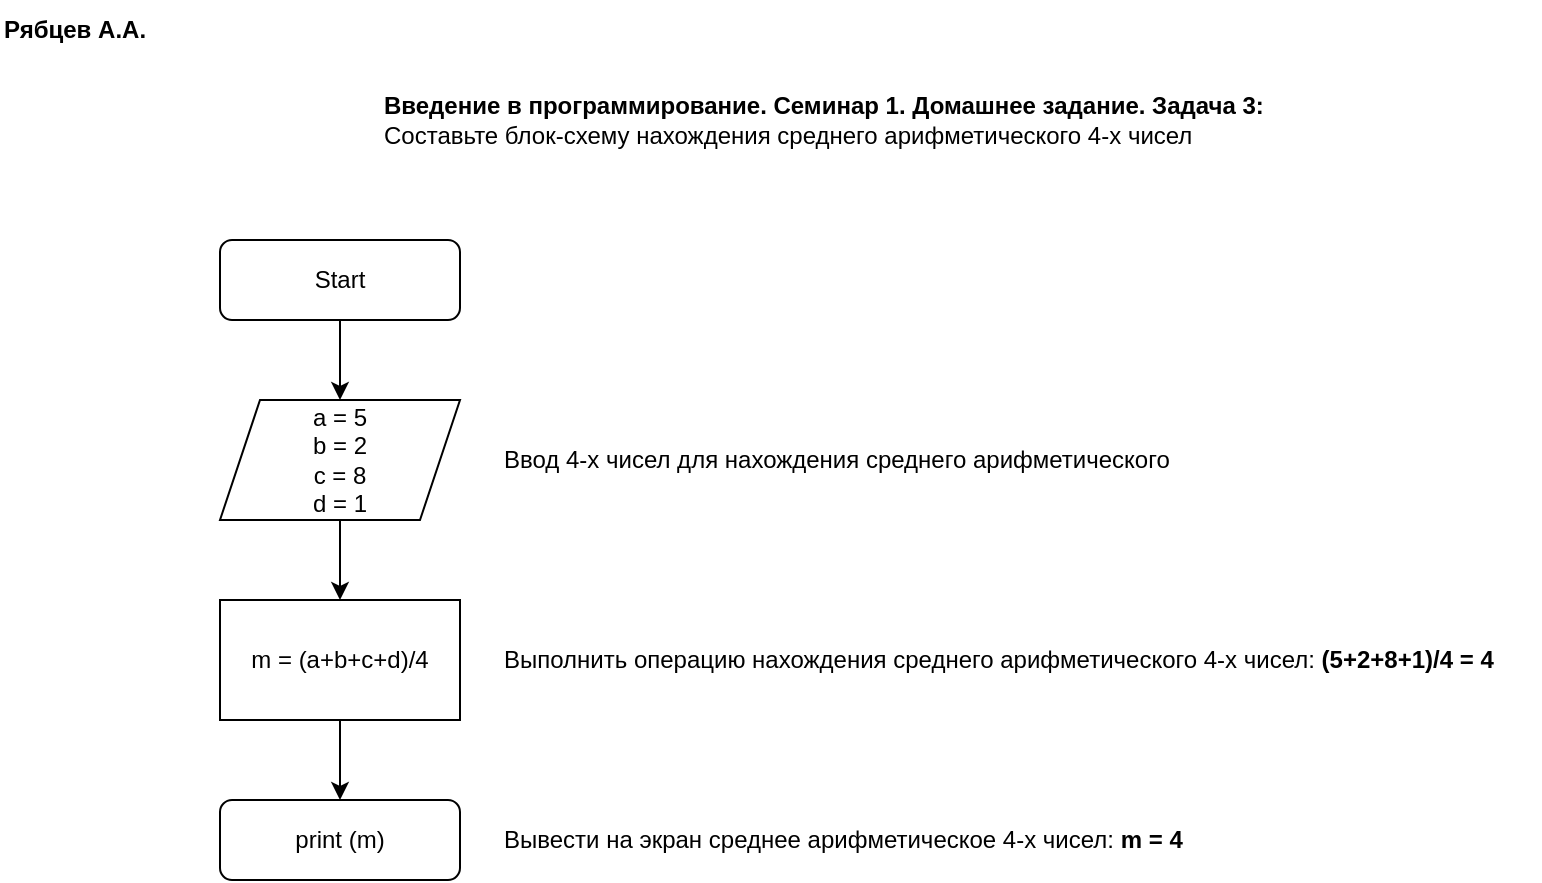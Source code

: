 <mxfile version="20.6.2" type="github">
  <diagram id="C5RBs43oDa-KdzZeNtuy" name="Page-1">
    <mxGraphModel dx="1422" dy="754" grid="1" gridSize="10" guides="1" tooltips="1" connect="1" arrows="1" fold="1" page="1" pageScale="1" pageWidth="827" pageHeight="1169" math="0" shadow="0">
      <root>
        <mxCell id="WIyWlLk6GJQsqaUBKTNV-0" />
        <mxCell id="WIyWlLk6GJQsqaUBKTNV-1" parent="WIyWlLk6GJQsqaUBKTNV-0" />
        <mxCell id="UpuIrZUS75lsAzmE8mgO-0" value="" style="edgeStyle=orthogonalEdgeStyle;rounded=0;orthogonalLoop=1;jettySize=auto;html=1;" parent="WIyWlLk6GJQsqaUBKTNV-1" source="WIyWlLk6GJQsqaUBKTNV-3" target="wgisbZmIuAerijSlBTzZ-0" edge="1">
          <mxGeometry relative="1" as="geometry" />
        </mxCell>
        <mxCell id="WIyWlLk6GJQsqaUBKTNV-3" value="Start" style="rounded=1;whiteSpace=wrap;html=1;fontSize=12;glass=0;strokeWidth=1;shadow=0;" parent="WIyWlLk6GJQsqaUBKTNV-1" vertex="1">
          <mxGeometry x="120" y="120" width="120" height="40" as="geometry" />
        </mxCell>
        <mxCell id="WIyWlLk6GJQsqaUBKTNV-11" value="print (m)" style="rounded=1;whiteSpace=wrap;html=1;fontSize=12;glass=0;strokeWidth=1;shadow=0;" parent="WIyWlLk6GJQsqaUBKTNV-1" vertex="1">
          <mxGeometry x="120" y="400" width="120" height="40" as="geometry" />
        </mxCell>
        <mxCell id="wgisbZmIuAerijSlBTzZ-4" value="" style="edgeStyle=orthogonalEdgeStyle;rounded=0;orthogonalLoop=1;jettySize=auto;html=1;" parent="WIyWlLk6GJQsqaUBKTNV-1" source="wgisbZmIuAerijSlBTzZ-0" target="wgisbZmIuAerijSlBTzZ-1" edge="1">
          <mxGeometry relative="1" as="geometry" />
        </mxCell>
        <mxCell id="wgisbZmIuAerijSlBTzZ-0" value="a = 5&lt;br&gt;b = 2&lt;br&gt;c = 8&lt;br&gt;d = 1" style="shape=parallelogram;perimeter=parallelogramPerimeter;whiteSpace=wrap;html=1;fixedSize=1;" parent="WIyWlLk6GJQsqaUBKTNV-1" vertex="1">
          <mxGeometry x="120" y="200" width="120" height="60" as="geometry" />
        </mxCell>
        <mxCell id="wgisbZmIuAerijSlBTzZ-11" value="" style="edgeStyle=orthogonalEdgeStyle;rounded=0;orthogonalLoop=1;jettySize=auto;html=1;" parent="WIyWlLk6GJQsqaUBKTNV-1" source="wgisbZmIuAerijSlBTzZ-1" target="WIyWlLk6GJQsqaUBKTNV-11" edge="1">
          <mxGeometry relative="1" as="geometry" />
        </mxCell>
        <mxCell id="wgisbZmIuAerijSlBTzZ-1" value="m = (a+b+c+d)/4" style="rounded=0;whiteSpace=wrap;html=1;" parent="WIyWlLk6GJQsqaUBKTNV-1" vertex="1">
          <mxGeometry x="120" y="300" width="120" height="60" as="geometry" />
        </mxCell>
        <mxCell id="wgisbZmIuAerijSlBTzZ-12" value="Выполнить операцию нахождения среднего арифметического 4-х чисел: &lt;b&gt;(5+2+8+1)/4 = 4&lt;/b&gt;" style="text;html=1;align=left;verticalAlign=middle;resizable=0;points=[];autosize=1;strokeColor=none;fillColor=none;" parent="WIyWlLk6GJQsqaUBKTNV-1" vertex="1">
          <mxGeometry x="260" y="315" width="520" height="30" as="geometry" />
        </mxCell>
        <mxCell id="wgisbZmIuAerijSlBTzZ-13" value="Вывести на экран среднее арифметическое 4-х чисел: &lt;b&gt;m = 4&lt;/b&gt;" style="text;html=1;align=left;verticalAlign=middle;resizable=0;points=[];autosize=1;strokeColor=none;fillColor=none;" parent="WIyWlLk6GJQsqaUBKTNV-1" vertex="1">
          <mxGeometry x="260" y="405" width="360" height="30" as="geometry" />
        </mxCell>
        <mxCell id="wgisbZmIuAerijSlBTzZ-14" value="Ввод 4-х чисел для нахождения среднего арифметического" style="text;html=1;align=left;verticalAlign=middle;resizable=0;points=[];autosize=1;strokeColor=none;fillColor=none;" parent="WIyWlLk6GJQsqaUBKTNV-1" vertex="1">
          <mxGeometry x="260" y="215" width="360" height="30" as="geometry" />
        </mxCell>
        <mxCell id="wgisbZmIuAerijSlBTzZ-15" value="&lt;b&gt;Введение в программирование. Семинар 1. Домашнее задание. Задача 3:&lt;br&gt;&lt;/b&gt;&lt;div&gt;Составьте блок-схему&amp;nbsp;&lt;span style=&quot;background-color: initial;&quot;&gt;нахождения среднего&amp;nbsp;&lt;/span&gt;&lt;span style=&quot;background-color: initial;&quot;&gt;арифметического 4-х&amp;nbsp;&lt;/span&gt;&lt;span style=&quot;background-color: initial;&quot;&gt;чисел&lt;/span&gt;&lt;/div&gt;" style="text;html=1;align=left;verticalAlign=middle;resizable=0;points=[];autosize=1;strokeColor=none;fillColor=none;" parent="WIyWlLk6GJQsqaUBKTNV-1" vertex="1">
          <mxGeometry x="200" y="40" width="460" height="40" as="geometry" />
        </mxCell>
        <mxCell id="qDMaMZ4zGca8m-CiA6T6-0" value="&lt;b&gt;Рябцев А.А.&lt;/b&gt;" style="text;html=1;align=left;verticalAlign=middle;resizable=0;points=[];autosize=1;strokeColor=none;fillColor=none;" vertex="1" parent="WIyWlLk6GJQsqaUBKTNV-1">
          <mxGeometry x="10" width="90" height="30" as="geometry" />
        </mxCell>
      </root>
    </mxGraphModel>
  </diagram>
</mxfile>
